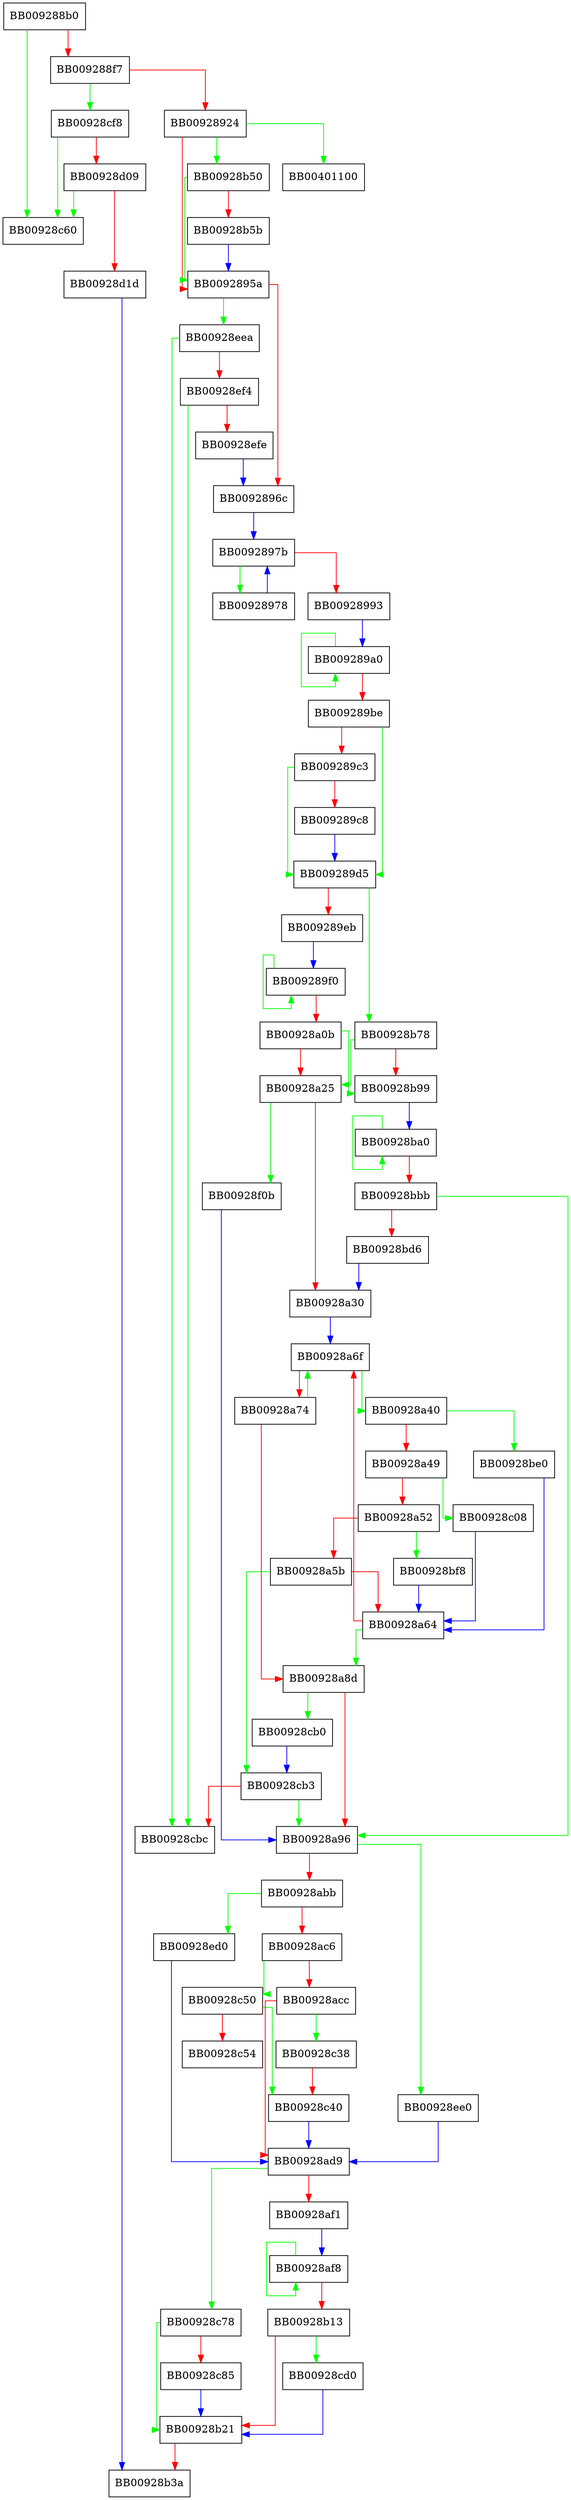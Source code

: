 digraph uw_frame_state_for {
  node [shape="box"];
  graph [splines=ortho];
  BB009288b0 -> BB00928c60 [color="green"];
  BB009288b0 -> BB009288f7 [color="red"];
  BB009288f7 -> BB00928cf8 [color="green"];
  BB009288f7 -> BB00928924 [color="red"];
  BB00928924 -> BB00401100 [color="green"];
  BB00928924 -> BB00928b50 [color="green"];
  BB00928924 -> BB0092895a [color="red"];
  BB0092895a -> BB00928eea [color="green"];
  BB0092895a -> BB0092896c [color="red"];
  BB0092896c -> BB0092897b [color="blue"];
  BB00928978 -> BB0092897b [color="blue"];
  BB0092897b -> BB00928978 [color="green"];
  BB0092897b -> BB00928993 [color="red"];
  BB00928993 -> BB009289a0 [color="blue"];
  BB009289a0 -> BB009289a0 [color="green"];
  BB009289a0 -> BB009289be [color="red"];
  BB009289be -> BB009289d5 [color="green"];
  BB009289be -> BB009289c3 [color="red"];
  BB009289c3 -> BB009289d5 [color="green"];
  BB009289c3 -> BB009289c8 [color="red"];
  BB009289c8 -> BB009289d5 [color="blue"];
  BB009289d5 -> BB00928b78 [color="green"];
  BB009289d5 -> BB009289eb [color="red"];
  BB009289eb -> BB009289f0 [color="blue"];
  BB009289f0 -> BB009289f0 [color="green"];
  BB009289f0 -> BB00928a0b [color="red"];
  BB00928a0b -> BB00928b99 [color="green"];
  BB00928a0b -> BB00928a25 [color="red"];
  BB00928a25 -> BB00928f0b [color="green"];
  BB00928a25 -> BB00928a30 [color="red"];
  BB00928a30 -> BB00928a6f [color="blue"];
  BB00928a40 -> BB00928be0 [color="green"];
  BB00928a40 -> BB00928a49 [color="red"];
  BB00928a49 -> BB00928c08 [color="green"];
  BB00928a49 -> BB00928a52 [color="red"];
  BB00928a52 -> BB00928bf8 [color="green"];
  BB00928a52 -> BB00928a5b [color="red"];
  BB00928a5b -> BB00928cb3 [color="green"];
  BB00928a5b -> BB00928a64 [color="red"];
  BB00928a64 -> BB00928a8d [color="green"];
  BB00928a64 -> BB00928a6f [color="red"];
  BB00928a6f -> BB00928a40 [color="green"];
  BB00928a6f -> BB00928a74 [color="red"];
  BB00928a74 -> BB00928a6f [color="green"];
  BB00928a74 -> BB00928a8d [color="red"];
  BB00928a8d -> BB00928cb0 [color="green"];
  BB00928a8d -> BB00928a96 [color="red"];
  BB00928a96 -> BB00928ee0 [color="green"];
  BB00928a96 -> BB00928abb [color="red"];
  BB00928abb -> BB00928ed0 [color="green"];
  BB00928abb -> BB00928ac6 [color="red"];
  BB00928ac6 -> BB00928c50 [color="green"];
  BB00928ac6 -> BB00928acc [color="red"];
  BB00928acc -> BB00928c38 [color="green"];
  BB00928acc -> BB00928ad9 [color="red"];
  BB00928ad9 -> BB00928c78 [color="green"];
  BB00928ad9 -> BB00928af1 [color="red"];
  BB00928af1 -> BB00928af8 [color="blue"];
  BB00928af8 -> BB00928af8 [color="green"];
  BB00928af8 -> BB00928b13 [color="red"];
  BB00928b13 -> BB00928cd0 [color="green"];
  BB00928b13 -> BB00928b21 [color="red"];
  BB00928b21 -> BB00928b3a [color="red"];
  BB00928b50 -> BB0092895a [color="green"];
  BB00928b50 -> BB00928b5b [color="red"];
  BB00928b5b -> BB0092895a [color="blue"];
  BB00928b78 -> BB00928a25 [color="green"];
  BB00928b78 -> BB00928b99 [color="red"];
  BB00928b99 -> BB00928ba0 [color="blue"];
  BB00928ba0 -> BB00928ba0 [color="green"];
  BB00928ba0 -> BB00928bbb [color="red"];
  BB00928bbb -> BB00928a96 [color="green"];
  BB00928bbb -> BB00928bd6 [color="red"];
  BB00928bd6 -> BB00928a30 [color="blue"];
  BB00928be0 -> BB00928a64 [color="blue"];
  BB00928bf8 -> BB00928a64 [color="blue"];
  BB00928c08 -> BB00928a64 [color="blue"];
  BB00928c38 -> BB00928c40 [color="red"];
  BB00928c40 -> BB00928ad9 [color="blue"];
  BB00928c50 -> BB00928c40 [color="green"];
  BB00928c50 -> BB00928c54 [color="red"];
  BB00928c78 -> BB00928b21 [color="green"];
  BB00928c78 -> BB00928c85 [color="red"];
  BB00928c85 -> BB00928b21 [color="blue"];
  BB00928cb0 -> BB00928cb3 [color="blue"];
  BB00928cb3 -> BB00928a96 [color="green"];
  BB00928cb3 -> BB00928cbc [color="red"];
  BB00928cd0 -> BB00928b21 [color="blue"];
  BB00928cf8 -> BB00928c60 [color="green"];
  BB00928cf8 -> BB00928d09 [color="red"];
  BB00928d09 -> BB00928c60 [color="green"];
  BB00928d09 -> BB00928d1d [color="red"];
  BB00928d1d -> BB00928b3a [color="blue"];
  BB00928ed0 -> BB00928ad9 [color="blue"];
  BB00928ee0 -> BB00928ad9 [color="blue"];
  BB00928eea -> BB00928cbc [color="green"];
  BB00928eea -> BB00928ef4 [color="red"];
  BB00928ef4 -> BB00928cbc [color="green"];
  BB00928ef4 -> BB00928efe [color="red"];
  BB00928efe -> BB0092896c [color="blue"];
  BB00928f0b -> BB00928a96 [color="blue"];
}